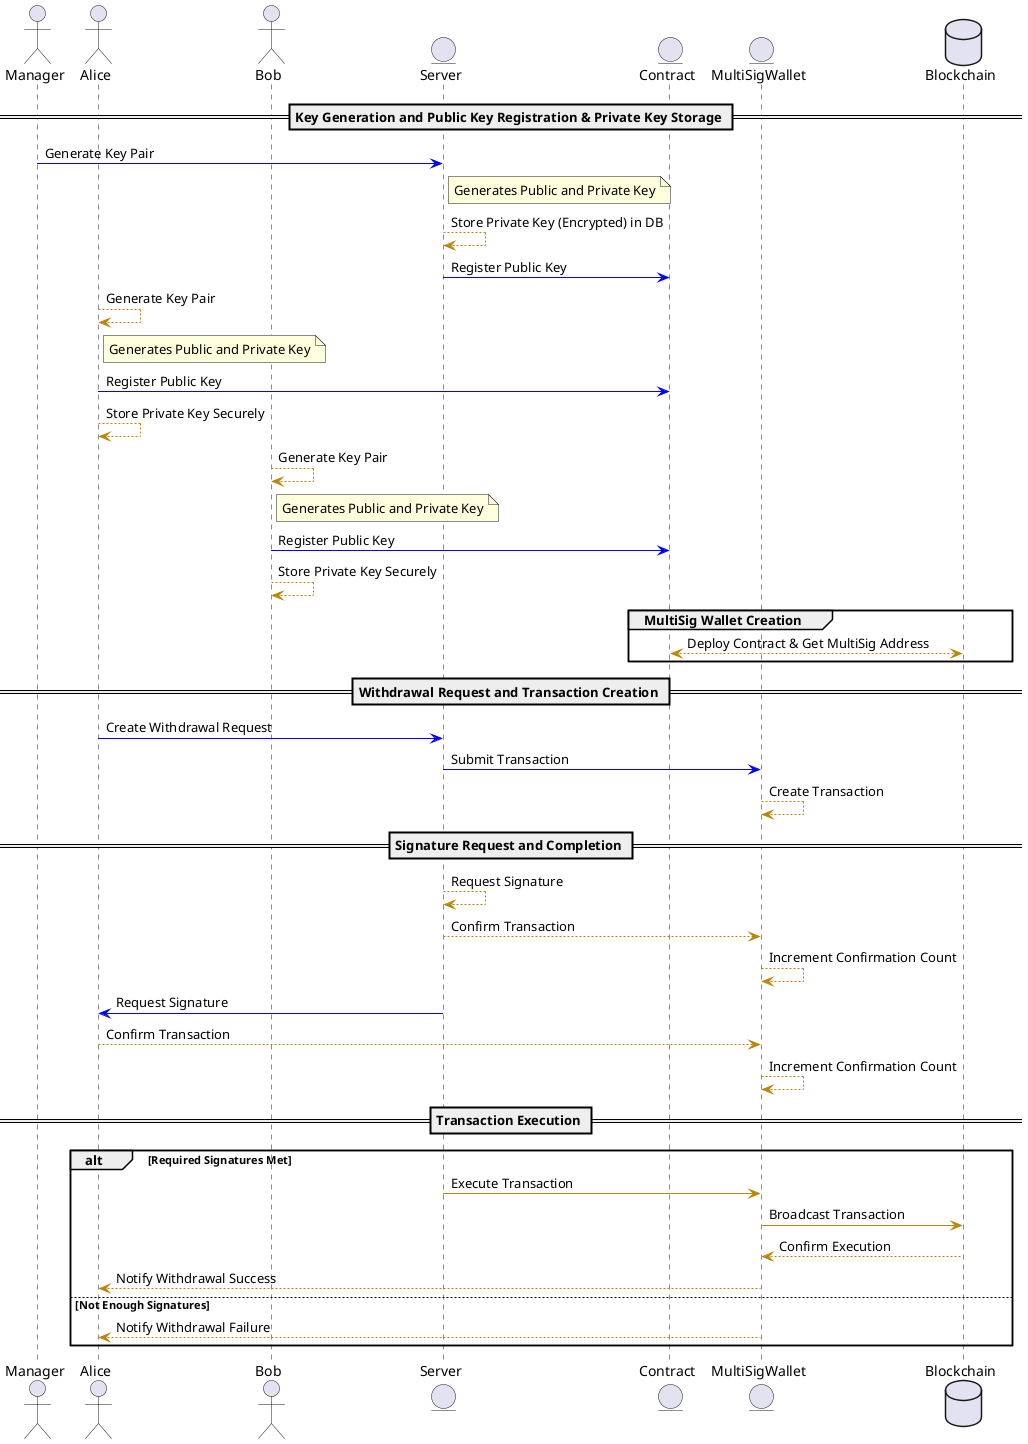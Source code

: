 @startuml
!define RECTANGLE_CLASS
!define RECTANGLE_BLUE Class<<BLUE>>

skinparam shadowing false
skinparam backgroundColor #FFFFFF
skinparam ArrowColor #B8860B

actor Manager as MANAGER
actor Alice as CEO
actor Bob as COO
entity Server as SERVER
entity Contract as CONTRACT
entity MultiSigWallet as MSW
database Blockchain as BC

== Key Generation and Public Key Registration & Private Key Storage ==

MANAGER -[#0000FF]> SERVER : Generate Key Pair
note right of SERVER : Generates Public and Private Key
SERVER --> SERVER : Store Private Key (Encrypted) in DB
SERVER -[#0000FF]> CONTRACT : Register Public Key

CEO --> CEO : Generate Key Pair
note right of CEO : Generates Public and Private Key
CEO -[#0000FF]> CONTRACT : Register Public Key
CEO --> CEO : Store Private Key Securely

COO --> COO : Generate Key Pair
note right of COO : Generates Public and Private Key
COO -[#0000FF]> CONTRACT : Register Public Key
COO --> COO : Store Private Key Securely

group MultiSig Wallet Creation
    CONTRACT <--> BC : Deploy Contract & Get MultiSig Address
end

== Withdrawal Request and Transaction Creation ==
CEO -[#0000FF]> SERVER : Create Withdrawal Request
SERVER -[#0000FF]> MSW : Submit Transaction
MSW --> MSW : Create Transaction

== Signature Request and Completion ==
SERVER --> SERVER : Request Signature
SERVER --> MSW : Confirm Transaction
MSW --> MSW : Increment Confirmation Count

SERVER -[#0000FF]> CEO : Request Signature
CEO --> MSW : Confirm Transaction
MSW --> MSW : Increment Confirmation Count

== Transaction Execution ==
alt Required Signatures Met
    SERVER -> MSW : Execute Transaction
    MSW -> BC : Broadcast Transaction
    BC --> MSW : Confirm Execution
    MSW --> CEO : Notify Withdrawal Success
else Not Enough Signatures
    MSW --> CEO : Notify Withdrawal Failure
end

@enduml
